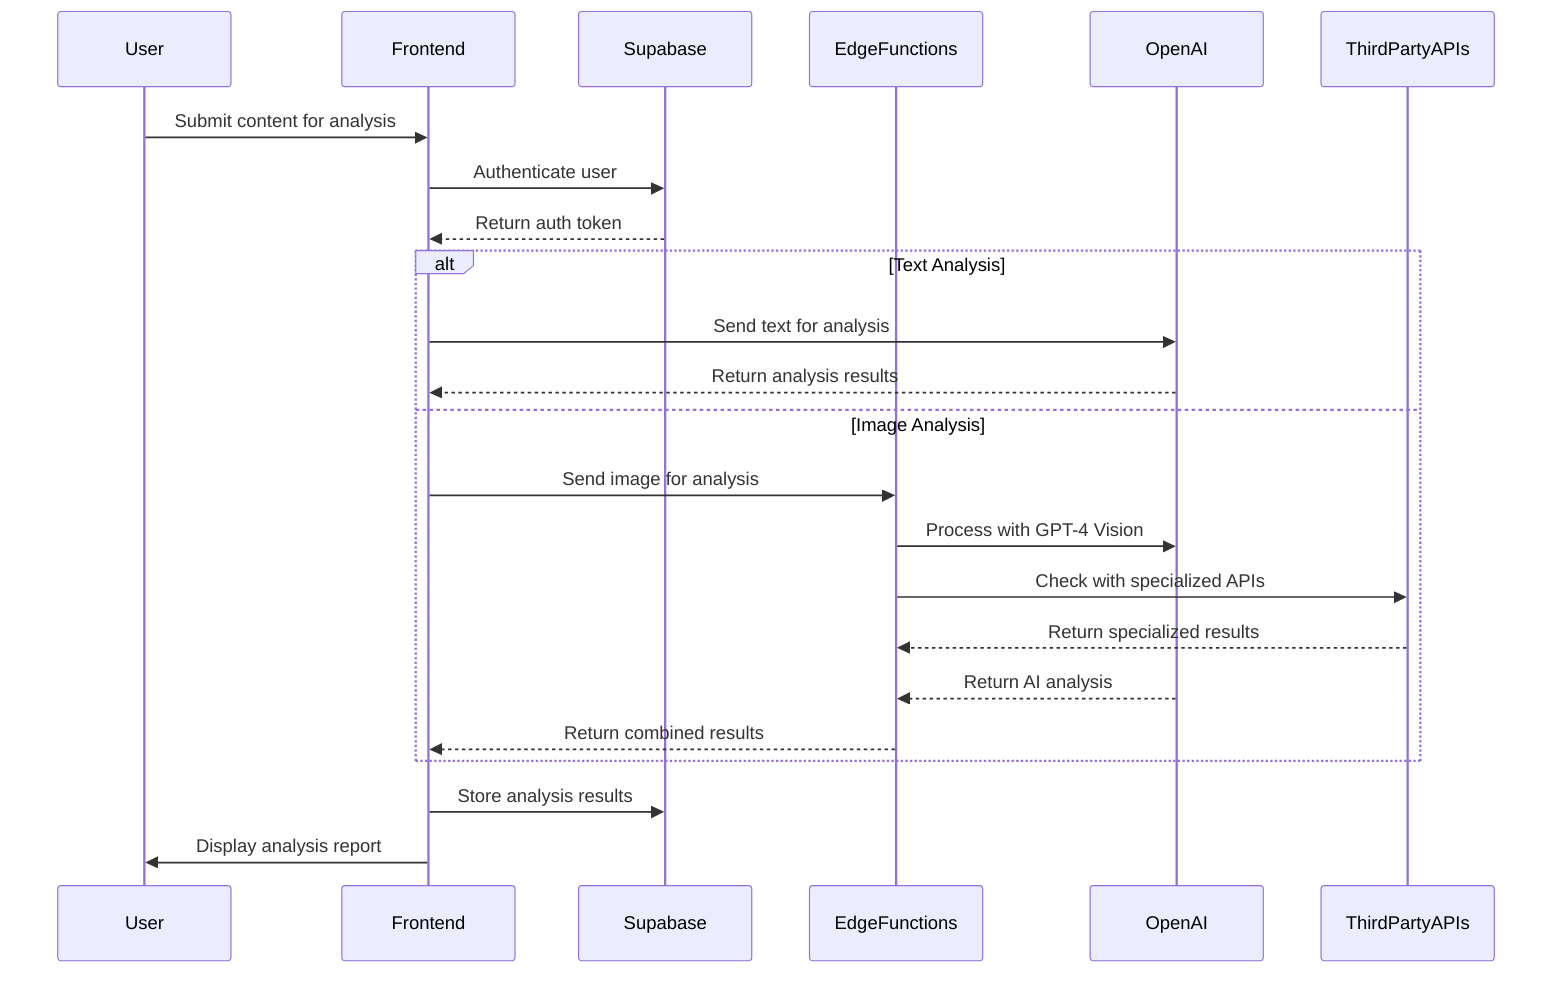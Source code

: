 sequenceDiagram
    participant User
    participant Frontend
    participant Supabase
    participant EdgeFunctions
    participant OpenAI
    participant ThirdPartyAPIs
    
    User->>Frontend: Submit content for analysis
    Frontend->>Supabase: Authenticate user
    Supabase-->>Frontend: Return auth token
    
    alt Text Analysis
        Frontend->>OpenAI: Send text for analysis
        OpenAI-->>Frontend: Return analysis results
    else Image Analysis
        Frontend->>EdgeFunctions: Send image for analysis
        EdgeFunctions->>OpenAI: Process with GPT-4 Vision
        EdgeFunctions->>ThirdPartyAPIs: Check with specialized APIs
        ThirdPartyAPIs-->>EdgeFunctions: Return specialized results
        OpenAI-->>EdgeFunctions: Return AI analysis
        EdgeFunctions-->>Frontend: Return combined results
    end
    
    Frontend->>Supabase: Store analysis results
    Frontend->>User: Display analysis report